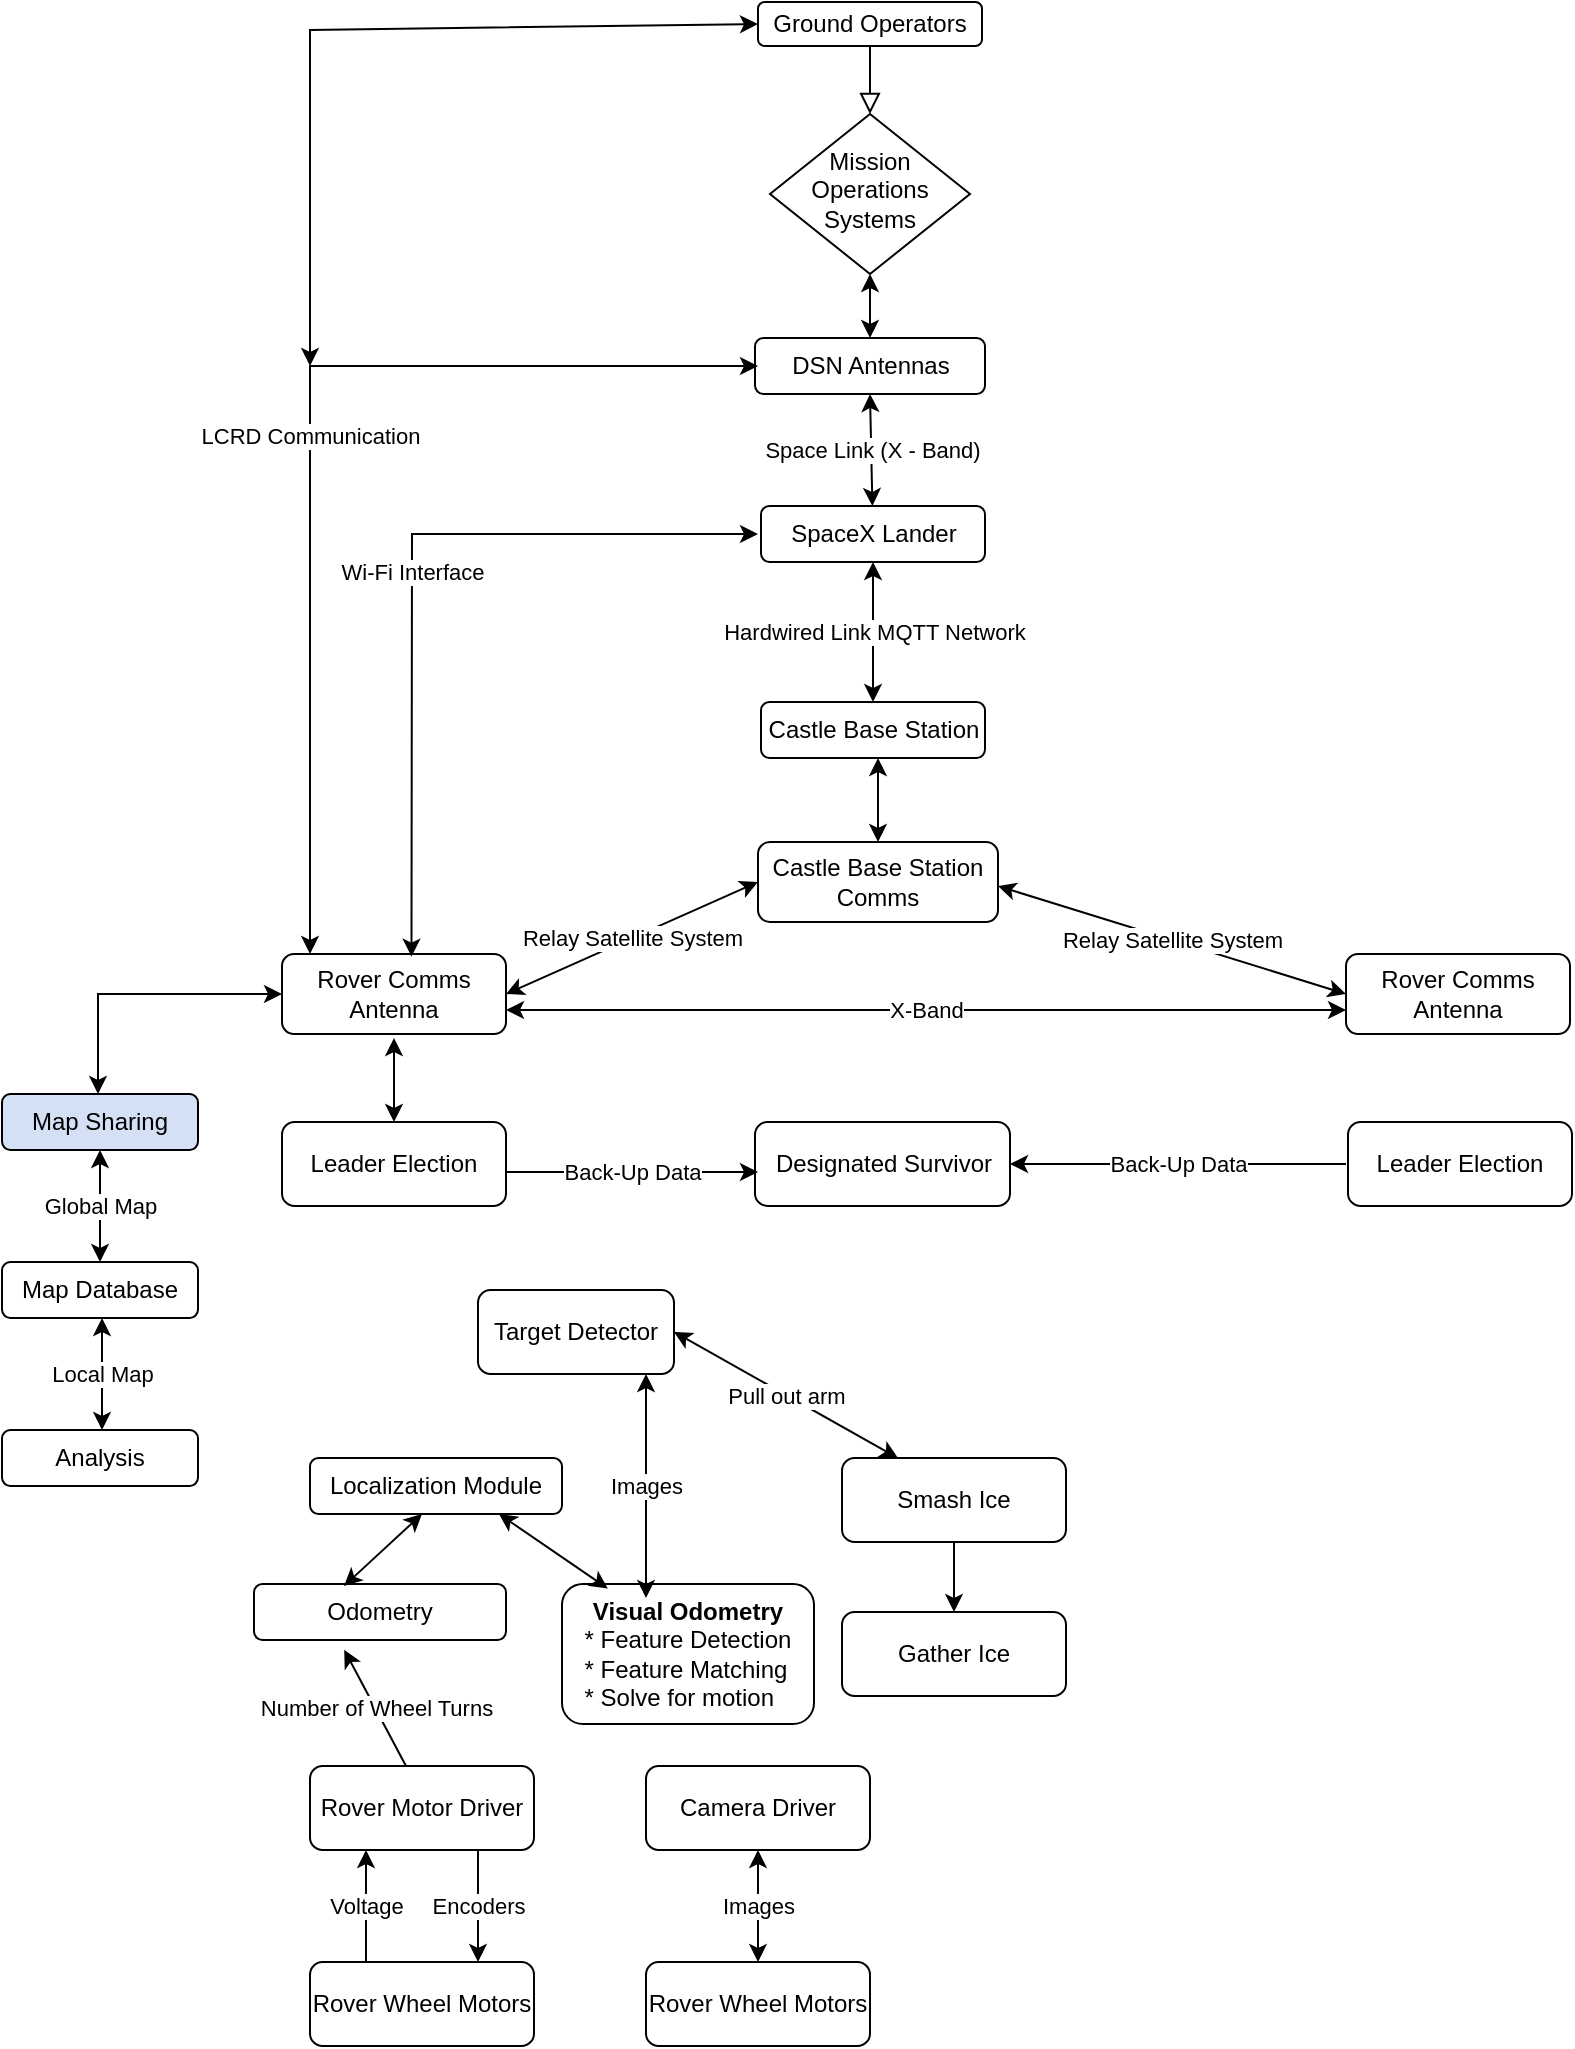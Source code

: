 <mxfile version="21.1.2" type="github">
  <diagram id="C5RBs43oDa-KdzZeNtuy" name="Page-1">
    <mxGraphModel dx="934" dy="544" grid="1" gridSize="14" guides="1" tooltips="1" connect="1" arrows="1" fold="1" page="1" pageScale="1" pageWidth="1654" pageHeight="2336" background="none" math="0" shadow="0">
      <root>
        <mxCell id="WIyWlLk6GJQsqaUBKTNV-0" />
        <mxCell id="WIyWlLk6GJQsqaUBKTNV-1" parent="WIyWlLk6GJQsqaUBKTNV-0" />
        <mxCell id="WIyWlLk6GJQsqaUBKTNV-2" value="" style="rounded=0;html=1;jettySize=auto;orthogonalLoop=1;fontSize=11;endArrow=block;endFill=0;endSize=8;strokeWidth=1;shadow=0;labelBackgroundColor=none;edgeStyle=orthogonalEdgeStyle;" parent="WIyWlLk6GJQsqaUBKTNV-1" source="WIyWlLk6GJQsqaUBKTNV-3" target="WIyWlLk6GJQsqaUBKTNV-6" edge="1">
          <mxGeometry relative="1" as="geometry" />
        </mxCell>
        <mxCell id="WIyWlLk6GJQsqaUBKTNV-3" value="Ground Operators" style="rounded=1;whiteSpace=wrap;html=1;fontSize=12;glass=0;strokeWidth=1;shadow=0;" parent="WIyWlLk6GJQsqaUBKTNV-1" vertex="1">
          <mxGeometry x="476" y="98" width="112" height="22" as="geometry" />
        </mxCell>
        <mxCell id="WIyWlLk6GJQsqaUBKTNV-6" value="Mission Operations Systems" style="rhombus;whiteSpace=wrap;html=1;shadow=0;fontFamily=Helvetica;fontSize=12;align=center;strokeWidth=1;spacing=6;spacingTop=-4;" parent="WIyWlLk6GJQsqaUBKTNV-1" vertex="1">
          <mxGeometry x="482" y="154" width="100" height="80" as="geometry" />
        </mxCell>
        <mxCell id="WIyWlLk6GJQsqaUBKTNV-12" value="Castle Base Station" style="rounded=1;whiteSpace=wrap;html=1;fontSize=12;glass=0;strokeWidth=1;shadow=0;" parent="WIyWlLk6GJQsqaUBKTNV-1" vertex="1">
          <mxGeometry x="477.5" y="448" width="112" height="28" as="geometry" />
        </mxCell>
        <mxCell id="qmg-2gxnvQZ4uATiCfFh-1" value="DSN Antennas" style="rounded=1;whiteSpace=wrap;html=1;" vertex="1" parent="WIyWlLk6GJQsqaUBKTNV-1">
          <mxGeometry x="474.5" y="266" width="115" height="28" as="geometry" />
        </mxCell>
        <mxCell id="qmg-2gxnvQZ4uATiCfFh-5" value="" style="endArrow=classic;startArrow=classic;html=1;rounded=0;entryX=0.5;entryY=1;entryDx=0;entryDy=0;exitX=0.5;exitY=0;exitDx=0;exitDy=0;" edge="1" parent="WIyWlLk6GJQsqaUBKTNV-1" source="qmg-2gxnvQZ4uATiCfFh-1" target="WIyWlLk6GJQsqaUBKTNV-6">
          <mxGeometry width="50" height="50" relative="1" as="geometry">
            <mxPoint x="220" y="300" as="sourcePoint" />
            <mxPoint x="245" y="250" as="targetPoint" />
          </mxGeometry>
        </mxCell>
        <mxCell id="qmg-2gxnvQZ4uATiCfFh-6" value="Space Link (X - Band)" style="endArrow=classic;startArrow=classic;html=1;rounded=0;entryX=0.5;entryY=1;entryDx=0;entryDy=0;" edge="1" parent="WIyWlLk6GJQsqaUBKTNV-1" source="WIyWlLk6GJQsqaUBKTNV-11" target="qmg-2gxnvQZ4uATiCfFh-1">
          <mxGeometry width="50" height="50" relative="1" as="geometry">
            <mxPoint x="220" y="400" as="sourcePoint" />
            <mxPoint x="270" y="350" as="targetPoint" />
          </mxGeometry>
        </mxCell>
        <mxCell id="qmg-2gxnvQZ4uATiCfFh-8" value="Castle Base Station Comms" style="rounded=1;whiteSpace=wrap;html=1;" vertex="1" parent="WIyWlLk6GJQsqaUBKTNV-1">
          <mxGeometry x="476" y="518" width="120" height="40" as="geometry" />
        </mxCell>
        <mxCell id="WIyWlLk6GJQsqaUBKTNV-11" value="SpaceX Lander" style="rounded=1;whiteSpace=wrap;html=1;fontSize=12;glass=0;strokeWidth=1;shadow=0;" parent="WIyWlLk6GJQsqaUBKTNV-1" vertex="1">
          <mxGeometry x="477.5" y="350" width="112" height="28" as="geometry" />
        </mxCell>
        <mxCell id="qmg-2gxnvQZ4uATiCfFh-10" value="Hardwired Link MQTT Network" style="endArrow=classic;startArrow=classic;html=1;rounded=0;entryX=0.5;entryY=1;entryDx=0;entryDy=0;exitX=0.5;exitY=0;exitDx=0;exitDy=0;" edge="1" parent="WIyWlLk6GJQsqaUBKTNV-1" source="WIyWlLk6GJQsqaUBKTNV-12" target="WIyWlLk6GJQsqaUBKTNV-11">
          <mxGeometry width="50" height="50" relative="1" as="geometry">
            <mxPoint x="224" y="420" as="sourcePoint" />
            <mxPoint x="270" y="370" as="targetPoint" />
          </mxGeometry>
        </mxCell>
        <mxCell id="qmg-2gxnvQZ4uATiCfFh-13" value="" style="endArrow=classic;startArrow=classic;html=1;rounded=0;exitX=0.5;exitY=0;exitDx=0;exitDy=0;" edge="1" parent="WIyWlLk6GJQsqaUBKTNV-1" source="qmg-2gxnvQZ4uATiCfFh-8">
          <mxGeometry width="50" height="50" relative="1" as="geometry">
            <mxPoint x="490" y="526" as="sourcePoint" />
            <mxPoint x="536" y="476" as="targetPoint" />
          </mxGeometry>
        </mxCell>
        <mxCell id="qmg-2gxnvQZ4uATiCfFh-15" value="Rover Comms Antenna" style="rounded=1;whiteSpace=wrap;html=1;" vertex="1" parent="WIyWlLk6GJQsqaUBKTNV-1">
          <mxGeometry x="238" y="574" width="112" height="40" as="geometry" />
        </mxCell>
        <mxCell id="qmg-2gxnvQZ4uATiCfFh-17" value="LCRD Communication" style="endArrow=classic;startArrow=classic;html=1;rounded=0;" edge="1" parent="WIyWlLk6GJQsqaUBKTNV-1">
          <mxGeometry width="50" height="50" relative="1" as="geometry">
            <mxPoint x="252" y="574" as="sourcePoint" />
            <mxPoint x="476" y="280" as="targetPoint" />
            <Array as="points">
              <mxPoint x="252" y="280" />
            </Array>
          </mxGeometry>
        </mxCell>
        <mxCell id="qmg-2gxnvQZ4uATiCfFh-20" value="Wi-Fi Interface" style="endArrow=classic;startArrow=classic;html=1;rounded=0;exitX=0.578;exitY=0.033;exitDx=0;exitDy=0;exitPerimeter=0;" edge="1" parent="WIyWlLk6GJQsqaUBKTNV-1" source="qmg-2gxnvQZ4uATiCfFh-15">
          <mxGeometry width="50" height="50" relative="1" as="geometry">
            <mxPoint x="286" y="518" as="sourcePoint" />
            <mxPoint x="476" y="364" as="targetPoint" />
            <Array as="points">
              <mxPoint x="303" y="364" />
            </Array>
          </mxGeometry>
        </mxCell>
        <mxCell id="qmg-2gxnvQZ4uATiCfFh-21" value="Relay Satellite System" style="endArrow=classic;startArrow=classic;html=1;rounded=0;exitX=1;exitY=0.5;exitDx=0;exitDy=0;entryX=0;entryY=0.5;entryDx=0;entryDy=0;" edge="1" parent="WIyWlLk6GJQsqaUBKTNV-1" source="qmg-2gxnvQZ4uATiCfFh-15" target="qmg-2gxnvQZ4uATiCfFh-8">
          <mxGeometry width="50" height="50" relative="1" as="geometry">
            <mxPoint x="448" y="386" as="sourcePoint" />
            <mxPoint x="498" y="336" as="targetPoint" />
          </mxGeometry>
        </mxCell>
        <mxCell id="qmg-2gxnvQZ4uATiCfFh-22" value="Rover Comms Antenna" style="rounded=1;whiteSpace=wrap;html=1;" vertex="1" parent="WIyWlLk6GJQsqaUBKTNV-1">
          <mxGeometry x="770" y="574" width="112" height="40" as="geometry" />
        </mxCell>
        <mxCell id="qmg-2gxnvQZ4uATiCfFh-23" value="Relay Satellite System" style="endArrow=classic;startArrow=classic;html=1;rounded=0;entryX=0;entryY=0.5;entryDx=0;entryDy=0;" edge="1" parent="WIyWlLk6GJQsqaUBKTNV-1" target="qmg-2gxnvQZ4uATiCfFh-22">
          <mxGeometry width="50" height="50" relative="1" as="geometry">
            <mxPoint x="596" y="540" as="sourcePoint" />
            <mxPoint x="646" y="490" as="targetPoint" />
          </mxGeometry>
        </mxCell>
        <mxCell id="qmg-2gxnvQZ4uATiCfFh-24" value="" style="endArrow=classic;startArrow=classic;html=1;rounded=0;entryX=0;entryY=0.5;entryDx=0;entryDy=0;" edge="1" parent="WIyWlLk6GJQsqaUBKTNV-1" target="WIyWlLk6GJQsqaUBKTNV-3">
          <mxGeometry width="50" height="50" relative="1" as="geometry">
            <mxPoint x="252" y="280" as="sourcePoint" />
            <mxPoint x="204" y="336" as="targetPoint" />
            <Array as="points">
              <mxPoint x="252" y="112" />
            </Array>
          </mxGeometry>
        </mxCell>
        <mxCell id="qmg-2gxnvQZ4uATiCfFh-26" value="Map Sharing" style="rounded=1;whiteSpace=wrap;html=1;fillColor=#D4E1F5;" vertex="1" parent="WIyWlLk6GJQsqaUBKTNV-1">
          <mxGeometry x="98" y="644" width="98" height="28" as="geometry" />
        </mxCell>
        <mxCell id="qmg-2gxnvQZ4uATiCfFh-27" value="Map Database" style="rounded=1;whiteSpace=wrap;html=1;" vertex="1" parent="WIyWlLk6GJQsqaUBKTNV-1">
          <mxGeometry x="98" y="728" width="98" height="28" as="geometry" />
        </mxCell>
        <mxCell id="qmg-2gxnvQZ4uATiCfFh-28" value="" style="endArrow=classic;startArrow=classic;html=1;rounded=0;" edge="1" parent="WIyWlLk6GJQsqaUBKTNV-1">
          <mxGeometry width="50" height="50" relative="1" as="geometry">
            <mxPoint x="146" y="644" as="sourcePoint" />
            <mxPoint x="238" y="594" as="targetPoint" />
            <Array as="points">
              <mxPoint x="146" y="594" />
            </Array>
          </mxGeometry>
        </mxCell>
        <mxCell id="qmg-2gxnvQZ4uATiCfFh-29" value="Leader Election" style="rounded=1;whiteSpace=wrap;html=1;" vertex="1" parent="WIyWlLk6GJQsqaUBKTNV-1">
          <mxGeometry x="238" y="658" width="112" height="42" as="geometry" />
        </mxCell>
        <mxCell id="qmg-2gxnvQZ4uATiCfFh-30" value="" style="endArrow=classic;startArrow=classic;html=1;rounded=0;exitX=0.5;exitY=0;exitDx=0;exitDy=0;" edge="1" parent="WIyWlLk6GJQsqaUBKTNV-1" source="qmg-2gxnvQZ4uATiCfFh-29">
          <mxGeometry width="50" height="50" relative="1" as="geometry">
            <mxPoint x="448" y="764" as="sourcePoint" />
            <mxPoint x="294" y="616" as="targetPoint" />
          </mxGeometry>
        </mxCell>
        <mxCell id="qmg-2gxnvQZ4uATiCfFh-31" value="X-Band" style="endArrow=classic;startArrow=classic;html=1;rounded=0;" edge="1" parent="WIyWlLk6GJQsqaUBKTNV-1">
          <mxGeometry width="50" height="50" relative="1" as="geometry">
            <mxPoint x="350" y="602" as="sourcePoint" />
            <mxPoint x="770" y="602" as="targetPoint" />
            <Array as="points" />
          </mxGeometry>
        </mxCell>
        <mxCell id="qmg-2gxnvQZ4uATiCfFh-33" value="Leader Election" style="rounded=1;whiteSpace=wrap;html=1;" vertex="1" parent="WIyWlLk6GJQsqaUBKTNV-1">
          <mxGeometry x="771" y="658" width="112" height="42" as="geometry" />
        </mxCell>
        <mxCell id="qmg-2gxnvQZ4uATiCfFh-34" value="Global Map" style="endArrow=classic;startArrow=classic;html=1;rounded=0;entryX=0.5;entryY=1;entryDx=0;entryDy=0;exitX=0.5;exitY=0;exitDx=0;exitDy=0;" edge="1" parent="WIyWlLk6GJQsqaUBKTNV-1" source="qmg-2gxnvQZ4uATiCfFh-27" target="qmg-2gxnvQZ4uATiCfFh-26">
          <mxGeometry width="50" height="50" relative="1" as="geometry">
            <mxPoint x="462" y="680" as="sourcePoint" />
            <mxPoint x="512" y="630" as="targetPoint" />
            <Array as="points" />
          </mxGeometry>
        </mxCell>
        <mxCell id="qmg-2gxnvQZ4uATiCfFh-36" value="Analysis" style="rounded=1;whiteSpace=wrap;html=1;" vertex="1" parent="WIyWlLk6GJQsqaUBKTNV-1">
          <mxGeometry x="98" y="812" width="98" height="28" as="geometry" />
        </mxCell>
        <mxCell id="qmg-2gxnvQZ4uATiCfFh-37" value="Target Detector" style="rounded=1;whiteSpace=wrap;html=1;" vertex="1" parent="WIyWlLk6GJQsqaUBKTNV-1">
          <mxGeometry x="336" y="742" width="98" height="42" as="geometry" />
        </mxCell>
        <mxCell id="qmg-2gxnvQZ4uATiCfFh-38" value="Local Map" style="endArrow=classic;startArrow=classic;html=1;rounded=0;" edge="1" parent="WIyWlLk6GJQsqaUBKTNV-1">
          <mxGeometry width="50" height="50" relative="1" as="geometry">
            <mxPoint x="148" y="812" as="sourcePoint" />
            <mxPoint x="148" y="756" as="targetPoint" />
          </mxGeometry>
        </mxCell>
        <mxCell id="qmg-2gxnvQZ4uATiCfFh-40" value="Designated Survivor" style="rounded=1;whiteSpace=wrap;html=1;" vertex="1" parent="WIyWlLk6GJQsqaUBKTNV-1">
          <mxGeometry x="474.5" y="658" width="127.5" height="42" as="geometry" />
        </mxCell>
        <mxCell id="qmg-2gxnvQZ4uATiCfFh-41" value="Localization Module" style="rounded=1;whiteSpace=wrap;html=1;" vertex="1" parent="WIyWlLk6GJQsqaUBKTNV-1">
          <mxGeometry x="252" y="826" width="126" height="28" as="geometry" />
        </mxCell>
        <mxCell id="qmg-2gxnvQZ4uATiCfFh-43" value="Odometry" style="rounded=1;whiteSpace=wrap;html=1;" vertex="1" parent="WIyWlLk6GJQsqaUBKTNV-1">
          <mxGeometry x="224" y="889" width="126" height="28" as="geometry" />
        </mxCell>
        <mxCell id="qmg-2gxnvQZ4uATiCfFh-44" value="&lt;b&gt;Visual Odometry&lt;/b&gt;&lt;br&gt;* Feature Detection&lt;br&gt;&lt;div style=&quot;text-align: left;&quot;&gt;&lt;span style=&quot;background-color: initial;&quot;&gt;* Feature Matching&lt;/span&gt;&lt;/div&gt;&lt;div style=&quot;text-align: left;&quot;&gt;&lt;span style=&quot;background-color: initial;&quot;&gt;* Solve for motion&lt;/span&gt;&lt;/div&gt;" style="rounded=1;whiteSpace=wrap;html=1;" vertex="1" parent="WIyWlLk6GJQsqaUBKTNV-1">
          <mxGeometry x="378" y="889" width="126" height="70" as="geometry" />
        </mxCell>
        <mxCell id="qmg-2gxnvQZ4uATiCfFh-45" value="" style="endArrow=classic;startArrow=classic;html=1;rounded=0;" edge="1" parent="WIyWlLk6GJQsqaUBKTNV-1">
          <mxGeometry width="50" height="50" relative="1" as="geometry">
            <mxPoint x="269" y="890" as="sourcePoint" />
            <mxPoint x="308" y="854" as="targetPoint" />
          </mxGeometry>
        </mxCell>
        <mxCell id="qmg-2gxnvQZ4uATiCfFh-46" value="" style="endArrow=classic;startArrow=classic;html=1;rounded=0;entryX=0.75;entryY=1;entryDx=0;entryDy=0;exitX=0.182;exitY=0.033;exitDx=0;exitDy=0;exitPerimeter=0;" edge="1" parent="WIyWlLk6GJQsqaUBKTNV-1" source="qmg-2gxnvQZ4uATiCfFh-44" target="qmg-2gxnvQZ4uATiCfFh-41">
          <mxGeometry width="50" height="50" relative="1" as="geometry">
            <mxPoint x="462" y="932" as="sourcePoint" />
            <mxPoint x="512" y="882" as="targetPoint" />
            <Array as="points" />
          </mxGeometry>
        </mxCell>
        <mxCell id="qmg-2gxnvQZ4uATiCfFh-47" value="Images" style="endArrow=classic;startArrow=classic;html=1;rounded=0;" edge="1" parent="WIyWlLk6GJQsqaUBKTNV-1">
          <mxGeometry width="50" height="50" relative="1" as="geometry">
            <mxPoint x="420" y="896" as="sourcePoint" />
            <mxPoint x="420" y="784" as="targetPoint" />
          </mxGeometry>
        </mxCell>
        <mxCell id="qmg-2gxnvQZ4uATiCfFh-48" value="Smash Ice" style="rounded=1;whiteSpace=wrap;html=1;" vertex="1" parent="WIyWlLk6GJQsqaUBKTNV-1">
          <mxGeometry x="518" y="826" width="112" height="42" as="geometry" />
        </mxCell>
        <mxCell id="qmg-2gxnvQZ4uATiCfFh-49" value="Pull out arm" style="endArrow=classic;startArrow=classic;html=1;rounded=0;exitX=1;exitY=0.5;exitDx=0;exitDy=0;entryX=0.25;entryY=0;entryDx=0;entryDy=0;" edge="1" parent="WIyWlLk6GJQsqaUBKTNV-1" source="qmg-2gxnvQZ4uATiCfFh-37" target="qmg-2gxnvQZ4uATiCfFh-48">
          <mxGeometry width="50" height="50" relative="1" as="geometry">
            <mxPoint x="504" y="904" as="sourcePoint" />
            <mxPoint x="554" y="854" as="targetPoint" />
            <Array as="points" />
          </mxGeometry>
        </mxCell>
        <mxCell id="qmg-2gxnvQZ4uATiCfFh-51" value="Gather Ice" style="rounded=1;whiteSpace=wrap;html=1;" vertex="1" parent="WIyWlLk6GJQsqaUBKTNV-1">
          <mxGeometry x="518" y="903" width="112" height="42" as="geometry" />
        </mxCell>
        <mxCell id="qmg-2gxnvQZ4uATiCfFh-52" value="" style="endArrow=classic;html=1;rounded=0;exitX=0.5;exitY=1;exitDx=0;exitDy=0;entryX=0.5;entryY=0;entryDx=0;entryDy=0;" edge="1" parent="WIyWlLk6GJQsqaUBKTNV-1" source="qmg-2gxnvQZ4uATiCfFh-48" target="qmg-2gxnvQZ4uATiCfFh-51">
          <mxGeometry width="50" height="50" relative="1" as="geometry">
            <mxPoint x="490" y="918" as="sourcePoint" />
            <mxPoint x="574" y="896" as="targetPoint" />
          </mxGeometry>
        </mxCell>
        <mxCell id="qmg-2gxnvQZ4uATiCfFh-53" value="Rover Motor Driver" style="rounded=1;whiteSpace=wrap;html=1;" vertex="1" parent="WIyWlLk6GJQsqaUBKTNV-1">
          <mxGeometry x="252" y="980" width="112" height="42" as="geometry" />
        </mxCell>
        <mxCell id="qmg-2gxnvQZ4uATiCfFh-54" value="Rover Wheel Motors" style="rounded=1;whiteSpace=wrap;html=1;" vertex="1" parent="WIyWlLk6GJQsqaUBKTNV-1">
          <mxGeometry x="252" y="1078" width="112" height="42" as="geometry" />
        </mxCell>
        <mxCell id="qmg-2gxnvQZ4uATiCfFh-55" value="Voltage" style="endArrow=classic;html=1;rounded=0;" edge="1" parent="WIyWlLk6GJQsqaUBKTNV-1">
          <mxGeometry width="50" height="50" relative="1" as="geometry">
            <mxPoint x="280" y="1078" as="sourcePoint" />
            <mxPoint x="280" y="1022" as="targetPoint" />
          </mxGeometry>
        </mxCell>
        <mxCell id="qmg-2gxnvQZ4uATiCfFh-56" value="Encoders" style="endArrow=classic;html=1;rounded=0;exitX=0.75;exitY=1;exitDx=0;exitDy=0;entryX=0.75;entryY=0;entryDx=0;entryDy=0;" edge="1" parent="WIyWlLk6GJQsqaUBKTNV-1" source="qmg-2gxnvQZ4uATiCfFh-53" target="qmg-2gxnvQZ4uATiCfFh-54">
          <mxGeometry width="50" height="50" relative="1" as="geometry">
            <mxPoint x="350" y="1072" as="sourcePoint" />
            <mxPoint x="400" y="1022" as="targetPoint" />
          </mxGeometry>
        </mxCell>
        <mxCell id="qmg-2gxnvQZ4uATiCfFh-57" value="Back-Up Data" style="endArrow=classic;html=1;rounded=0;" edge="1" parent="WIyWlLk6GJQsqaUBKTNV-1">
          <mxGeometry width="50" height="50" relative="1" as="geometry">
            <mxPoint x="350" y="683" as="sourcePoint" />
            <mxPoint x="476" y="683" as="targetPoint" />
          </mxGeometry>
        </mxCell>
        <mxCell id="qmg-2gxnvQZ4uATiCfFh-58" value="Back-Up Data" style="endArrow=classic;html=1;rounded=0;entryX=1;entryY=0.5;entryDx=0;entryDy=0;" edge="1" parent="WIyWlLk6GJQsqaUBKTNV-1" target="qmg-2gxnvQZ4uATiCfFh-40">
          <mxGeometry width="50" height="50" relative="1" as="geometry">
            <mxPoint x="770" y="679" as="sourcePoint" />
            <mxPoint x="708" y="658" as="targetPoint" />
          </mxGeometry>
        </mxCell>
        <mxCell id="qmg-2gxnvQZ4uATiCfFh-74" value="Number of Wheel Turns" style="endArrow=classic;html=1;rounded=0;entryX=0.358;entryY=1.174;entryDx=0;entryDy=0;entryPerimeter=0;" edge="1" parent="WIyWlLk6GJQsqaUBKTNV-1" target="qmg-2gxnvQZ4uATiCfFh-43">
          <mxGeometry width="50" height="50" relative="1" as="geometry">
            <mxPoint x="300" y="980" as="sourcePoint" />
            <mxPoint x="350" y="930" as="targetPoint" />
          </mxGeometry>
        </mxCell>
        <mxCell id="qmg-2gxnvQZ4uATiCfFh-75" value="Camera Driver" style="rounded=1;whiteSpace=wrap;html=1;" vertex="1" parent="WIyWlLk6GJQsqaUBKTNV-1">
          <mxGeometry x="420" y="980" width="112" height="42" as="geometry" />
        </mxCell>
        <mxCell id="qmg-2gxnvQZ4uATiCfFh-76" value="Rover Wheel Motors" style="rounded=1;whiteSpace=wrap;html=1;" vertex="1" parent="WIyWlLk6GJQsqaUBKTNV-1">
          <mxGeometry x="420" y="1078" width="112" height="42" as="geometry" />
        </mxCell>
        <mxCell id="qmg-2gxnvQZ4uATiCfFh-79" value="Images" style="endArrow=classic;startArrow=classic;html=1;rounded=0;exitX=0.5;exitY=1;exitDx=0;exitDy=0;entryX=0.5;entryY=0;entryDx=0;entryDy=0;" edge="1" parent="WIyWlLk6GJQsqaUBKTNV-1" source="qmg-2gxnvQZ4uATiCfFh-75" target="qmg-2gxnvQZ4uATiCfFh-76">
          <mxGeometry width="50" height="50" relative="1" as="geometry">
            <mxPoint x="490" y="890" as="sourcePoint" />
            <mxPoint x="540" y="840" as="targetPoint" />
            <Array as="points" />
          </mxGeometry>
        </mxCell>
      </root>
    </mxGraphModel>
  </diagram>
</mxfile>
